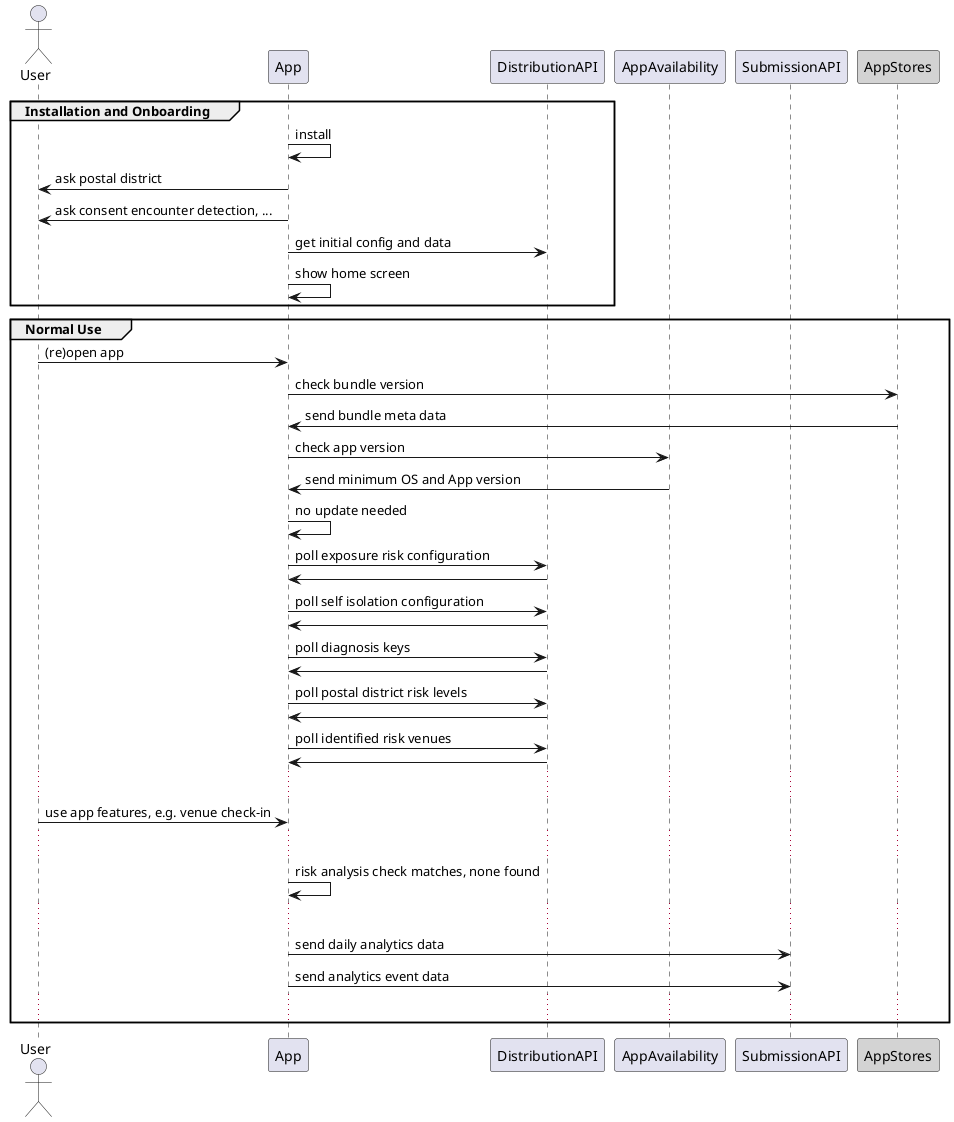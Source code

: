 @startuml system-flow_install-and-normal

Actor User 

Participant AppStores order 30 #LightGrey

group Installation and Onboarding
App -> App : install
App -> User : ask postal district
App -> User : ask consent encounter detection, ...
App -> DistributionAPI: get initial config and data
App -> App:  show home screen
end

group Normal Use
User -> App : (re)open app
App -> AppStores : check bundle version
App <- AppStores : send bundle meta data
App -> AppAvailability : check app version
App <- AppAvailability : send minimum OS and App version
App -> App: no update needed

App -> DistributionAPI: poll exposure risk configuration
App <- DistributionAPI: 
App -> DistributionAPI: poll self isolation configuration
App <- DistributionAPI

App -> DistributionAPI: poll diagnosis keys
App <- DistributionAPI

App -> DistributionAPI: poll postal district risk levels
App <- DistributionAPI

App -> DistributionAPI: poll identified risk venues
App <- DistributionAPI
...

User -> App: use app features, e.g. venue check-in
...

App -> App: risk analysis check matches, none found
...

App -> SubmissionAPI: send daily analytics data 
App -> SubmissionAPI: send analytics event data 
...
end

@enduml